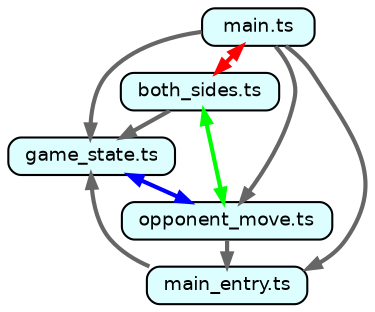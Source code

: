 strict digraph "dependency-cruiser output"{
    splines="true" overlap="false" nodesep="0.16" ranksep="0.18" fontname="Helvetica-bold" fontsize="9" style="rounded,bold,filled" fillcolor="#ffffff" compound="true"
    node [shape="box" style="rounded, filled" height="0.2" color="black" fillcolor="#ffffcc" fontcolor="black" fontname="Helvetica" fontsize="9"]
    edge [arrowhead="normal" arrowsize="0.6" penwidth="2.0" color="#666666" fontname="Helvetica" fontsize="9"]
    label="" "src/both_sides.ts" [label="both_sides.ts" fillcolor="#ddfeff"] 
    "src/both_sides.ts" -> "src/game_state.ts" 
    label="" "src/game_state.ts" [label="game_state.ts" fillcolor="#ddfeff"] 
    "src/game_state.ts" -> "src/opponent_move.ts" [color="blue" dir="both"]
    label="" "src/main.ts" [label="main.ts" fillcolor="#ddfeff"] 
    "src/main.ts" -> "src/both_sides.ts" [color="red" dir="both"]
    "src/main.ts" -> "src/game_state.ts" 
    "src/main.ts" -> "src/main_entry.ts" 
    "src/main.ts" -> "src/opponent_move.ts" 
    label="" "src/main_entry.ts" [label="main_entry.ts" fillcolor="#ddfeff"] 
    "src/main_entry.ts" -> "src/game_state.ts"
    label="" "src/opponent_move.ts" [label="opponent_move.ts" fillcolor="#ddfeff"] 
    "src/opponent_move.ts" -> "src/both_sides.ts" [color="green" dir="both"]
    "src/opponent_move.ts" -> "src/main_entry.ts" 
}
